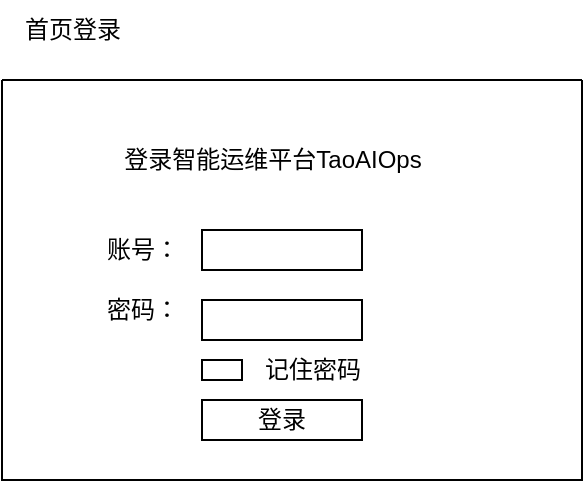 <mxfile version="20.5.3" type="github">
  <diagram id="wjiktdhRLbimWFriI3nB" name="第 1 页">
    <mxGraphModel dx="680" dy="788" grid="1" gridSize="10" guides="1" tooltips="1" connect="1" arrows="1" fold="1" page="1" pageScale="1" pageWidth="1169" pageHeight="827" math="0" shadow="0">
      <root>
        <mxCell id="0" />
        <mxCell id="1" parent="0" />
        <mxCell id="GOT9QRInuWmZY4VtisN6-2" value="" style="swimlane;startSize=0;" vertex="1" parent="1">
          <mxGeometry x="70" y="70" width="290" height="200" as="geometry" />
        </mxCell>
        <mxCell id="GOT9QRInuWmZY4VtisN6-5" value="登录智能运维平台TaoAIOps" style="text;html=1;align=center;verticalAlign=middle;resizable=0;points=[];autosize=1;strokeColor=none;fillColor=none;" vertex="1" parent="GOT9QRInuWmZY4VtisN6-2">
          <mxGeometry x="50" y="25" width="170" height="30" as="geometry" />
        </mxCell>
        <mxCell id="GOT9QRInuWmZY4VtisN6-6" value="账号：" style="text;html=1;align=center;verticalAlign=middle;resizable=0;points=[];autosize=1;strokeColor=none;fillColor=none;" vertex="1" parent="GOT9QRInuWmZY4VtisN6-2">
          <mxGeometry x="40" y="70" width="60" height="30" as="geometry" />
        </mxCell>
        <mxCell id="GOT9QRInuWmZY4VtisN6-7" value="密码：" style="text;html=1;align=center;verticalAlign=middle;resizable=0;points=[];autosize=1;strokeColor=none;fillColor=none;" vertex="1" parent="GOT9QRInuWmZY4VtisN6-2">
          <mxGeometry x="40" y="100" width="60" height="30" as="geometry" />
        </mxCell>
        <mxCell id="GOT9QRInuWmZY4VtisN6-8" value="" style="rounded=0;whiteSpace=wrap;html=1;" vertex="1" parent="GOT9QRInuWmZY4VtisN6-2">
          <mxGeometry x="100" y="75" width="80" height="20" as="geometry" />
        </mxCell>
        <mxCell id="GOT9QRInuWmZY4VtisN6-9" value="" style="rounded=0;whiteSpace=wrap;html=1;" vertex="1" parent="GOT9QRInuWmZY4VtisN6-2">
          <mxGeometry x="100" y="110" width="80" height="20" as="geometry" />
        </mxCell>
        <mxCell id="GOT9QRInuWmZY4VtisN6-10" value="登录" style="rounded=0;whiteSpace=wrap;html=1;" vertex="1" parent="GOT9QRInuWmZY4VtisN6-2">
          <mxGeometry x="100" y="160" width="80" height="20" as="geometry" />
        </mxCell>
        <mxCell id="GOT9QRInuWmZY4VtisN6-12" value="" style="rounded=0;whiteSpace=wrap;html=1;" vertex="1" parent="GOT9QRInuWmZY4VtisN6-2">
          <mxGeometry x="100" y="140" width="20" height="10" as="geometry" />
        </mxCell>
        <mxCell id="GOT9QRInuWmZY4VtisN6-13" value="记住密码" style="text;html=1;align=center;verticalAlign=middle;resizable=0;points=[];autosize=1;strokeColor=none;fillColor=none;" vertex="1" parent="GOT9QRInuWmZY4VtisN6-2">
          <mxGeometry x="120" y="130" width="70" height="30" as="geometry" />
        </mxCell>
        <mxCell id="GOT9QRInuWmZY4VtisN6-4" value="首页登录" style="text;html=1;align=center;verticalAlign=middle;resizable=0;points=[];autosize=1;strokeColor=none;fillColor=none;" vertex="1" parent="1">
          <mxGeometry x="70" y="30" width="70" height="30" as="geometry" />
        </mxCell>
      </root>
    </mxGraphModel>
  </diagram>
</mxfile>

